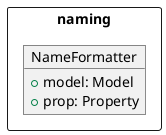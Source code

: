@startuml
package naming <<Rectangle>> {
    object NameFormatter {
        +model: Model
        +prop: Property
    }
}
@enduml
